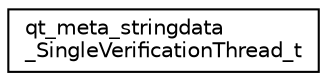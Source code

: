 digraph "Graphical Class Hierarchy"
{
  edge [fontname="Helvetica",fontsize="10",labelfontname="Helvetica",labelfontsize="10"];
  node [fontname="Helvetica",fontsize="10",shape=record];
  rankdir="LR";
  Node1 [label="qt_meta_stringdata\l_SingleVerificationThread_t",height=0.2,width=0.4,color="black", fillcolor="white", style="filled",URL="$structqt__meta__stringdata___single_verification_thread__t.html"];
}
